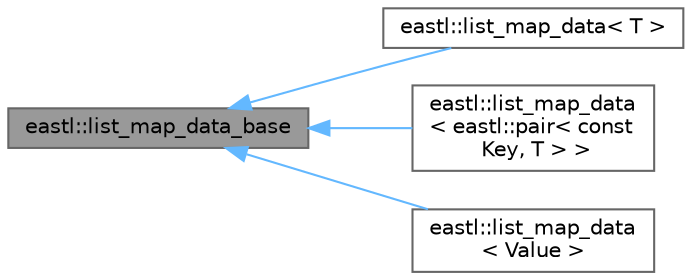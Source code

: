 digraph "eastl::list_map_data_base"
{
 // LATEX_PDF_SIZE
  bgcolor="transparent";
  edge [fontname=Helvetica,fontsize=10,labelfontname=Helvetica,labelfontsize=10];
  node [fontname=Helvetica,fontsize=10,shape=box,height=0.2,width=0.4];
  rankdir="LR";
  Node1 [id="Node000001",label="eastl::list_map_data_base",height=0.2,width=0.4,color="gray40", fillcolor="grey60", style="filled", fontcolor="black",tooltip=" "];
  Node1 -> Node2 [id="edge1_Node000001_Node000002",dir="back",color="steelblue1",style="solid",tooltip=" "];
  Node2 [id="Node000002",label="eastl::list_map_data\< T \>",height=0.2,width=0.4,color="gray40", fillcolor="white", style="filled",URL="$structeastl_1_1list__map__data.html",tooltip=" "];
  Node1 -> Node3 [id="edge2_Node000001_Node000003",dir="back",color="steelblue1",style="solid",tooltip=" "];
  Node3 [id="Node000003",label="eastl::list_map_data\l\< eastl::pair\< const\l Key, T \> \>",height=0.2,width=0.4,color="gray40", fillcolor="white", style="filled",URL="$structeastl_1_1list__map__data.html",tooltip=" "];
  Node1 -> Node4 [id="edge3_Node000001_Node000004",dir="back",color="steelblue1",style="solid",tooltip=" "];
  Node4 [id="Node000004",label="eastl::list_map_data\l\< Value \>",height=0.2,width=0.4,color="gray40", fillcolor="white", style="filled",URL="$structeastl_1_1list__map__data.html",tooltip=" "];
}

